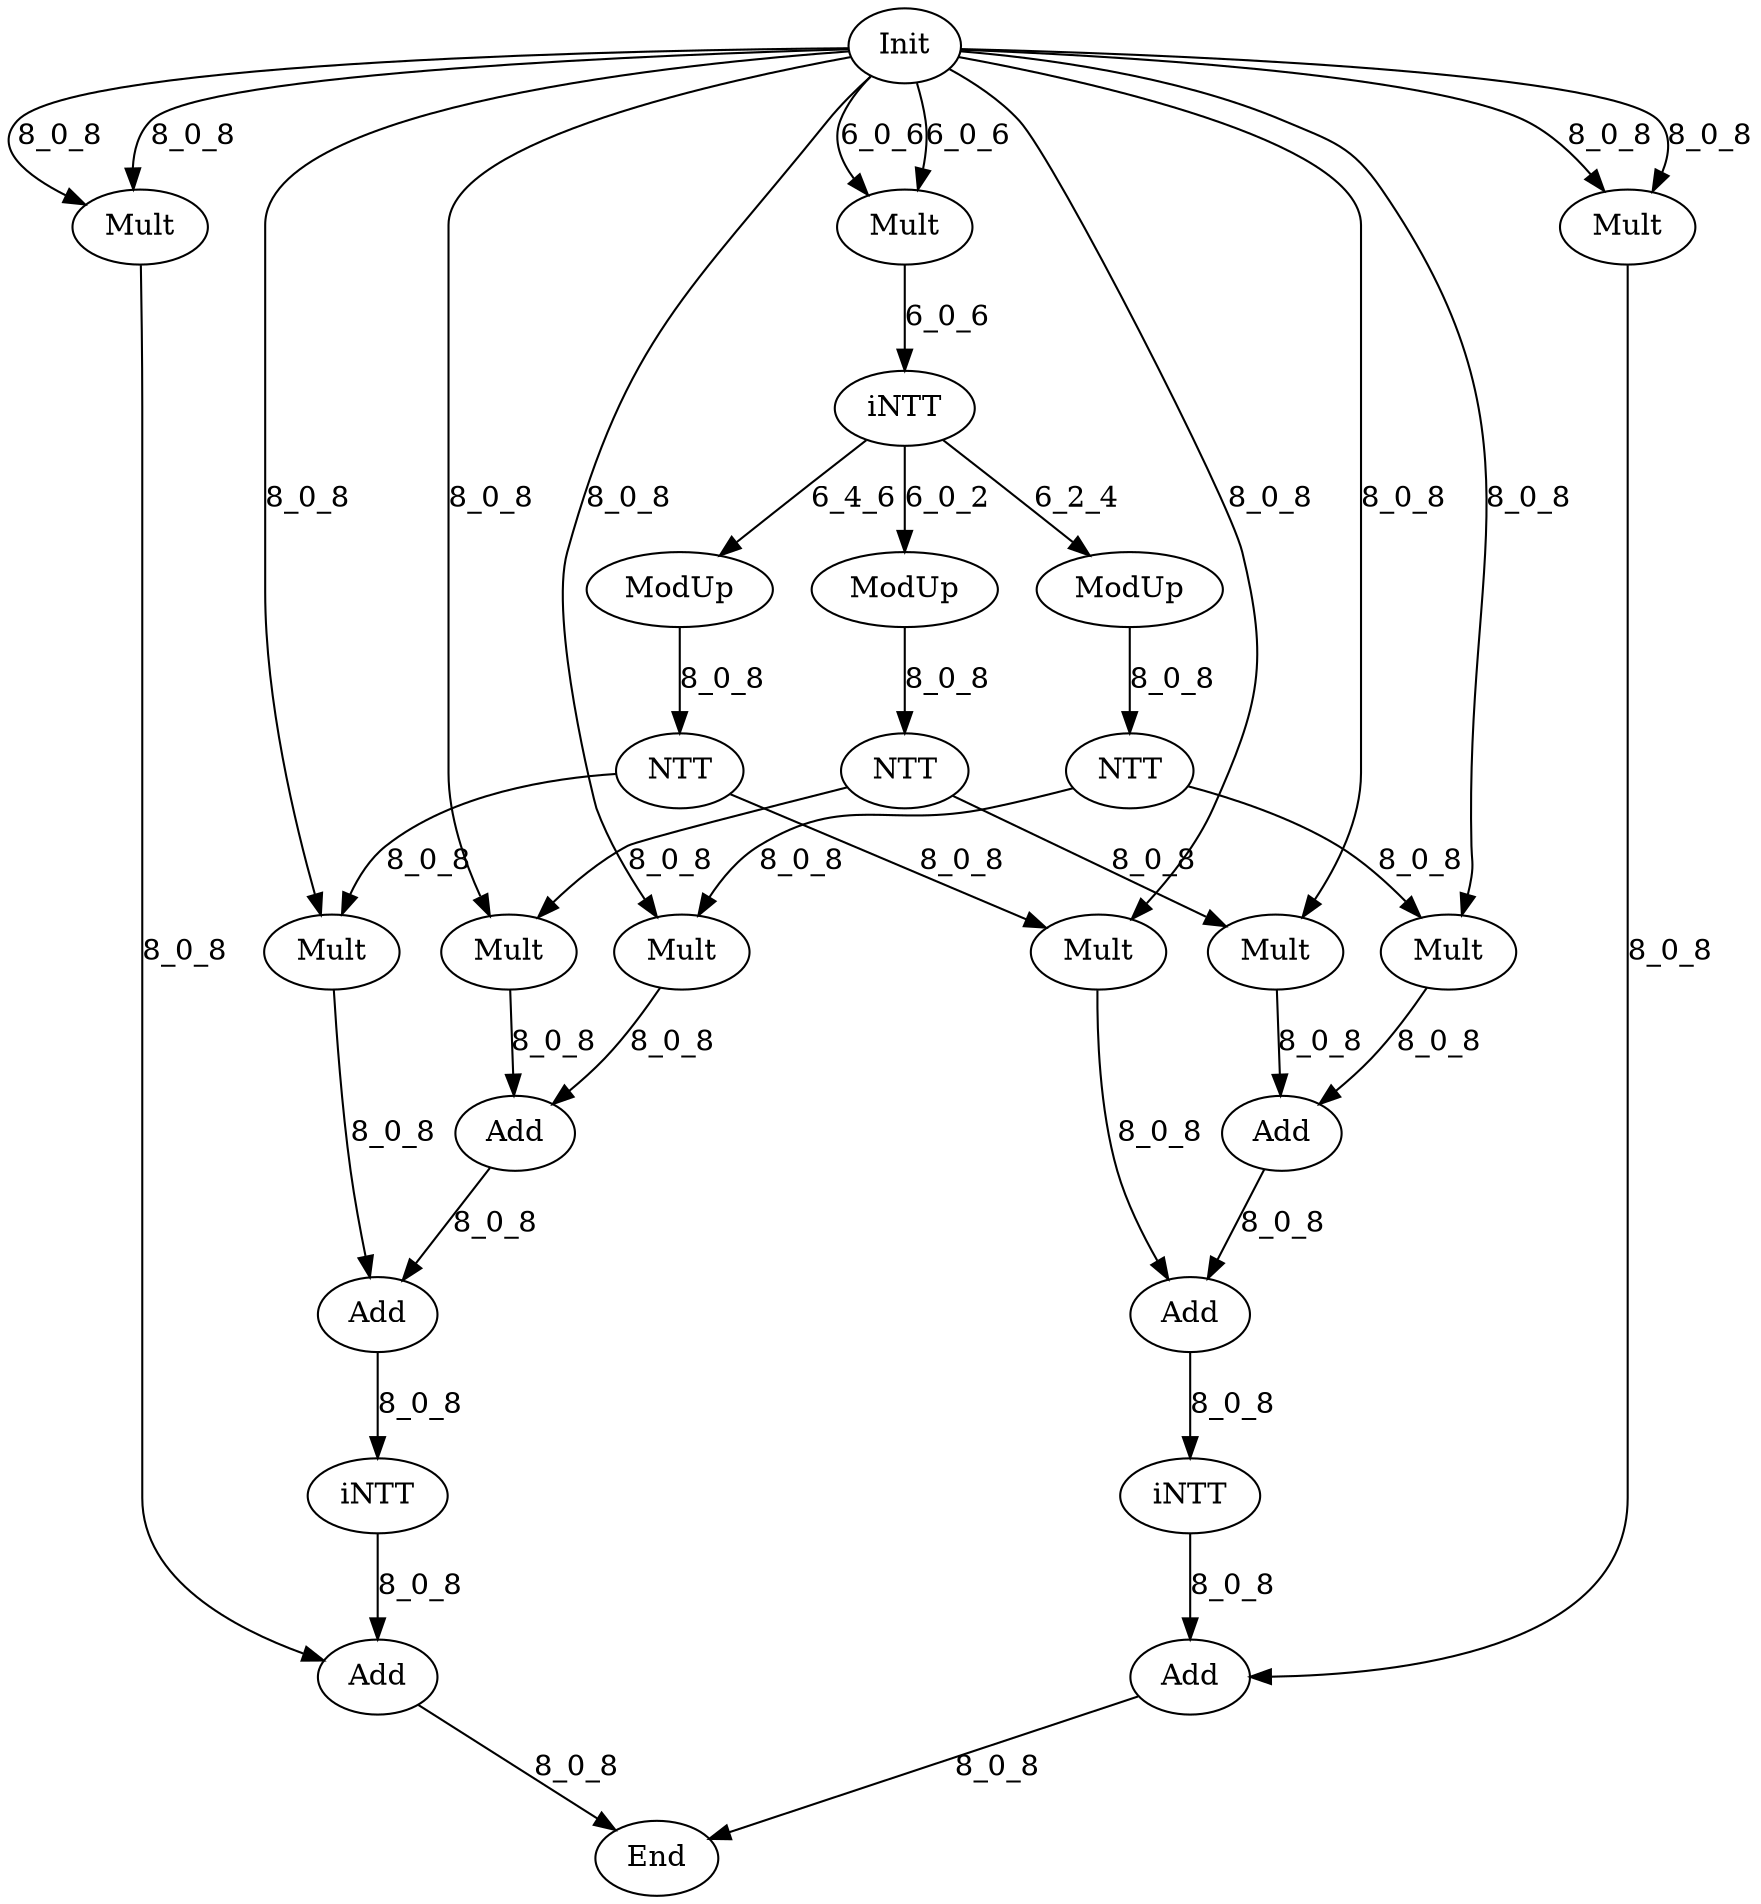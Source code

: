 digraph G {
Init[label="Init"];
End[label="End"];
Multd0[label="Mult"];
Multd1[label="Mult"];
Multd2[label="Mult"];
ModUp1[label="ModUp"];
ModUp2[label="ModUp"];
ModUp3[label="ModUp"];
iNTT[label="iNTT"];
NTT1[label="NTT"];
NTT2[label="NTT"];
NTT3[label="NTT"];
Mult1a[label="Mult"];
Mult2a[label="Mult"];
Mult3a[label="Mult"];
Mult1b[label="Mult"];
Mult2b[label="Mult"];
Mult3b[label="Mult"];
Add12a[label="Add"];
Add123a[label="Add"];
Add12b[label="Add"];
Add123b[label="Add"];
iNTTa[label="iNTT"];
iNTTb[label="iNTT"];
Addc0[label="Add"];
Addc1[label="Add"];
Init -> Multd2[label="6_0_6"];
Init -> Multd2[label="6_0_6"];
Multd2 -> iNTT[label="6_0_6"];
iNTT -> ModUp1[label="6_0_2"];
iNTT -> ModUp2[label="6_2_4"];
iNTT -> ModUp3[label="6_4_6"];
ModUp1 -> NTT1[label="8_0_8"];
ModUp2 -> NTT2[label="8_0_8"];
ModUp3 -> NTT3[label="8_0_8"];
NTT1 -> Mult1a[label="8_0_8"];
NTT2 -> Mult2a[label="8_0_8"];
NTT3 -> Mult3a[label="8_0_8"];
NTT1 -> Mult1b[label="8_0_8"];
NTT2 -> Mult2b[label="8_0_8"];
NTT3 -> Mult3b[label="8_0_8"];
Init -> Mult1a[label="8_0_8"];
Init -> Mult2a[label="8_0_8"];
Init -> Mult3a[label="8_0_8"];
Init -> Mult1b[label="8_0_8"];
Init -> Mult2b[label="8_0_8"];
Init -> Mult3b[label="8_0_8"];
Mult1a -> Add12a[label="8_0_8"];
Mult2a -> Add12a[label="8_0_8"];
Add12a -> Add123a[label="8_0_8"];
Mult3a -> Add123a[label="8_0_8"];
Mult1b -> Add12b[label="8_0_8"];
Mult2b -> Add12b[label="8_0_8"];
Add12b -> Add123b[label="8_0_8"];
Mult3b -> Add123b[label="8_0_8"];
Add123a -> iNTTa[label="8_0_8"];
Add123b -> iNTTb[label="8_0_8"];
Init -> Multd0[label="8_0_8"];
Init -> Multd0[label="8_0_8"];
Init -> Multd1[label="8_0_8"];
Init -> Multd1[label="8_0_8"];
Multd0 -> Addc0[label="8_0_8"];
Multd1 -> Addc1[label="8_0_8"];
iNTTa -> Addc0[label="8_0_8"];
iNTTb -> Addc1[label="8_0_8"];
Addc0 -> End[label="8_0_8"];
Addc1 -> End[label="8_0_8"];
}
